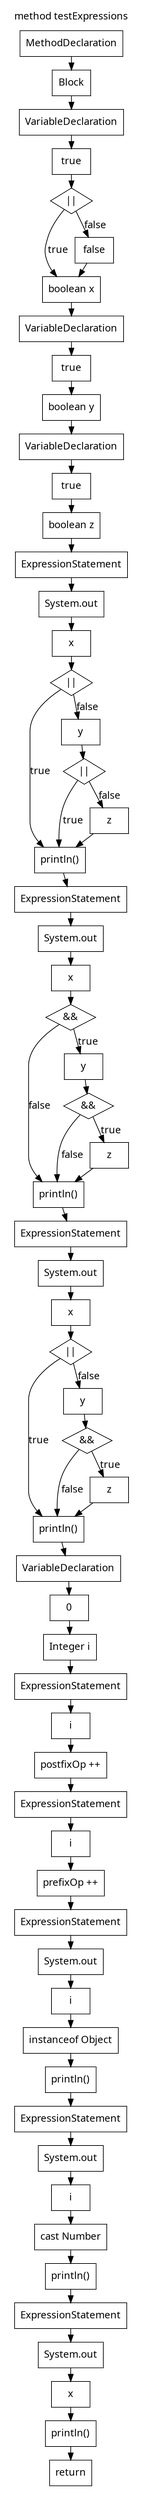 digraph G {
  node [
    shape = rect;
    fontname = "Handlee";
  ]
  edge [
    fontname = "Handlee";
  ]
  bgcolor = transparent;
  fontname = "Handlee";
  compound = true;
  s_8 [
    class = "methodDeclaration";
    label = "MethodDeclaration";
    fillcolor = white;
    style = filled;
  ];
  s_8_3 [
    class = "block";
    label = "Block";
    fillcolor = white;
    style = filled;
  ];
  s_10 [
    class = "variableDeclaration";
    label = "VariableDeclaration";
    fillcolor = white;
    style = filled;
  ];
  s_10_2 [
    class = "variableDeclarationFragment";
    label = "boolean x";
    fillcolor = white;
    style = filled;
  ];
  s_10_4 [
    class = "infixExpression infixConditional";
    label = "||";
    fillcolor = white;
    shape = diamond;
    style = filled;
  ];
  s_10_5 [
    class = "booleanLiteral literal";
    label = "true";
    fillcolor = white;
    style = filled;
  ];
  s_10_6 [
    class = "booleanLiteral literal";
    label = "false";
    fillcolor = white;
    style = filled;
  ];
  s_11 [
    class = "variableDeclaration";
    label = "VariableDeclaration";
    fillcolor = white;
    style = filled;
  ];
  s_11_2 [
    class = "variableDeclarationFragment";
    label = "boolean y";
    fillcolor = white;
    style = filled;
  ];
  s_11_4 [
    class = "booleanLiteral literal";
    label = "true";
    fillcolor = white;
    style = filled;
  ];
  s_12 [
    class = "variableDeclaration";
    label = "VariableDeclaration";
    fillcolor = white;
    style = filled;
  ];
  s_12_2 [
    class = "variableDeclarationFragment";
    label = "boolean z";
    fillcolor = white;
    style = filled;
  ];
  s_12_4 [
    class = "booleanLiteral literal";
    label = "true";
    fillcolor = white;
    style = filled;
  ];
  s_13 [
    class = "expressionStatement";
    label = "ExpressionStatement";
    fillcolor = white;
    style = filled;
  ];
  s_13_2 [
    class = "methodInvocation";
    label = "println()";
    fillcolor = white;
    style = filled;
  ];
  s_13_3 [
    class = "qualifiedName";
    label = "System.out";
    fillcolor = white;
    style = filled;
  ];
  s_13_7 [
    class = "infixExpression infixConditional";
    label = "||";
    fillcolor = white;
    shape = diamond;
    style = filled;
  ];
  s_13_8 [
    class = "simpleName";
    label = "x";
    fillcolor = white;
    style = filled;
  ];
  s_13_9 [
    class = "simpleName";
    label = "y";
    fillcolor = white;
    style = filled;
  ];
  s_13_10 [
    class = "simpleName";
    label = "z";
    fillcolor = white;
    style = filled;
  ];
  s_14 [
    class = "expressionStatement";
    label = "ExpressionStatement";
    fillcolor = white;
    style = filled;
  ];
  s_14_2 [
    class = "methodInvocation";
    label = "println()";
    fillcolor = white;
    style = filled;
  ];
  s_14_3 [
    class = "qualifiedName";
    label = "System.out";
    fillcolor = white;
    style = filled;
  ];
  s_14_7 [
    class = "infixExpression infixConditional";
    label = "&&";
    fillcolor = white;
    shape = diamond;
    style = filled;
  ];
  s_14_8 [
    class = "simpleName";
    label = "x";
    fillcolor = white;
    style = filled;
  ];
  s_14_9 [
    class = "simpleName";
    label = "y";
    fillcolor = white;
    style = filled;
  ];
  s_14_10 [
    class = "simpleName";
    label = "z";
    fillcolor = white;
    style = filled;
  ];
  s_15 [
    class = "expressionStatement";
    label = "ExpressionStatement";
    fillcolor = white;
    style = filled;
  ];
  s_15_2 [
    class = "methodInvocation";
    label = "println()";
    fillcolor = white;
    style = filled;
  ];
  s_15_3 [
    class = "qualifiedName";
    label = "System.out";
    fillcolor = white;
    style = filled;
  ];
  s_15_7 [
    class = "infixExpression infixConditional";
    label = "||";
    fillcolor = white;
    shape = diamond;
    style = filled;
  ];
  s_15_8 [
    class = "simpleName";
    label = "x";
    fillcolor = white;
    style = filled;
  ];
  s_15_9 [
    class = "infixExpression infixConditional";
    label = "&&";
    fillcolor = white;
    shape = diamond;
    style = filled;
  ];
  s_15_10 [
    class = "simpleName";
    label = "y";
    fillcolor = white;
    style = filled;
  ];
  s_15_11 [
    class = "simpleName";
    label = "z";
    fillcolor = white;
    style = filled;
  ];
  s_17 [
    class = "variableDeclaration";
    label = "VariableDeclaration";
    fillcolor = white;
    style = filled;
  ];
  s_17_3 [
    class = "variableDeclarationFragment";
    label = "Integer i";
    fillcolor = white;
    style = filled;
  ];
  s_17_5 [
    class = "numberLiteral literal";
    label = "0";
    fillcolor = white;
    style = filled;
  ];
  s_18 [
    class = "expressionStatement";
    label = "ExpressionStatement";
    fillcolor = white;
    style = filled;
  ];
  s_18_2 [
    class = "postfixExpression";
    label = "postfixOp ++";
    fillcolor = white;
    style = filled;
  ];
  s_18_3 [
    class = "simpleName";
    label = "i";
    fillcolor = white;
    style = filled;
  ];
  s_19 [
    class = "expressionStatement";
    label = "ExpressionStatement";
    fillcolor = white;
    style = filled;
  ];
  s_19_2 [
    class = "prefixExpression";
    label = "prefixOp ++";
    fillcolor = white;
    style = filled;
  ];
  s_19_3 [
    class = "simpleName";
    label = "i";
    fillcolor = white;
    style = filled;
  ];
  s_20 [
    class = "expressionStatement";
    label = "ExpressionStatement";
    fillcolor = white;
    style = filled;
  ];
  s_20_2 [
    class = "methodInvocation";
    label = "println()";
    fillcolor = white;
    style = filled;
  ];
  s_20_3 [
    class = "qualifiedName";
    label = "System.out";
    fillcolor = white;
    style = filled;
  ];
  s_20_7 [
    class = "instanceofExpression";
    label = "instanceof Object";
    fillcolor = white;
    style = filled;
  ];
  s_20_8 [
    class = "simpleName";
    label = "i";
    fillcolor = white;
    style = filled;
  ];
  s_21 [
    class = "expressionStatement";
    label = "ExpressionStatement";
    fillcolor = white;
    style = filled;
  ];
  s_21_2 [
    class = "methodInvocation";
    label = "println()";
    fillcolor = white;
    style = filled;
  ];
  s_21_3 [
    class = "qualifiedName";
    label = "System.out";
    fillcolor = white;
    style = filled;
  ];
  s_21_7 [
    class = "castExpression";
    label = "cast Number";
    fillcolor = white;
    style = filled;
  ];
  s_21_9 [
    class = "simpleName";
    label = "i";
    fillcolor = white;
    style = filled;
  ];
  s_22 [
    class = "expressionStatement";
    label = "ExpressionStatement";
    fillcolor = white;
    style = filled;
  ];
  s_22_2 [
    class = "methodInvocation";
    label = "println()";
    fillcolor = white;
    style = filled;
  ];
  s_22_3 [
    class = "qualifiedName";
    label = "System.out";
    fillcolor = white;
    style = filled;
  ];
  s_22_10 [
    class = "simpleName";
    label = "x";
    fillcolor = white;
    style = filled;
  ];
  s_13_11 [
    class = "infixExpression infixConditional";
    label = "||";
    fillcolor = white;
    shape = diamond;
    style = filled;
  ];
  s_14_11 [
    class = "infixExpression infixConditional";
    label = "&&";
    fillcolor = white;
    shape = diamond;
    style = filled;
  ];
  m_25 [
    class = "method end";
    label = "return";
    fillcolor = white;
    style = filled;
  ];
  s_8 -> s_8_3;
  s_8_3 -> s_10;
  s_10 -> s_10_5;
  s_10_5 -> s_10_4;
  s_10_4 -> s_10_6 [
    label="false";
  ];
  s_10_4 -> s_10_2 [
    label="true";
  ];
  s_10_6 -> s_10_2;
  s_10_2 -> s_11;
  s_11 -> s_11_4;
  s_11_4 -> s_11_2;
  s_11_2 -> s_12;
  s_12 -> s_12_4;
  s_12_4 -> s_12_2;
  s_12_2 -> s_13;
  s_13 -> s_13_3;
  s_13_3 -> s_13_8;
  s_13_8 -> s_13_7;
  s_13_7 -> s_13_9 [
    label="false";
  ];
  s_13_9 -> s_13_11;
  s_13_11 -> s_13_10 [
    label="false";
  ];
  s_13_11 -> s_13_2 [
    label="true";
  ];
  s_13_7 -> s_13_2 [
    label="true";
  ];
  s_13_10 -> s_13_2;
  s_13_2 -> s_14;
  s_14 -> s_14_3;
  s_14_3 -> s_14_8;
  s_14_8 -> s_14_7;
  s_14_7 -> s_14_9 [
    label="true";
  ];
  s_14_9 -> s_14_11;
  s_14_11 -> s_14_10 [
    label="true";
  ];
  s_14_11 -> s_14_2 [
    label="false";
  ];
  s_14_7 -> s_14_2 [
    label="false";
  ];
  s_14_10 -> s_14_2;
  s_14_2 -> s_15;
  s_15 -> s_15_3;
  s_15_3 -> s_15_8;
  s_15_8 -> s_15_7;
  s_15_7 -> s_15_10 [
    label="false";
  ];
  s_15_10 -> s_15_9;
  s_15_9 -> s_15_11 [
    label="true";
  ];
  s_15_7 -> s_15_2 [
    label="true";
  ];
  s_15_9 -> s_15_2 [
    label="false";
  ];
  s_15_11 -> s_15_2;
  s_15_2 -> s_17;
  s_17 -> s_17_5;
  s_17_5 -> s_17_3;
  s_17_3 -> s_18;
  s_18 -> s_18_3;
  s_18_3 -> s_18_2;
  s_18_2 -> s_19;
  s_19 -> s_19_3;
  s_19_3 -> s_19_2;
  s_19_2 -> s_20;
  s_20 -> s_20_3;
  s_20_3 -> s_20_8;
  s_20_8 -> s_20_7;
  s_20_7 -> s_20_2;
  s_20_2 -> s_21;
  s_21 -> s_21_3;
  s_21_3 -> s_21_9;
  s_21_9 -> s_21_7;
  s_21_7 -> s_21_2;
  s_21_2 -> s_22;
  s_22 -> s_22_3;
  s_22_3 -> s_22_10;
  s_22_10 -> s_22_2;
  s_22_2 -> m_25;

  subgraph cluster_m_8 {
    label="method testExpressions";
    labeljust = "l";
    ranksep = 0.5;
    pencolor = transparent;
    s_8; s_8_3; s_10; s_10_2; s_10_4; s_10_5; s_10_6; s_11; s_11_2; s_11_4; s_12; s_12_2; s_12_4; s_13; s_13_2; s_13_3; s_13_7; s_13_8; s_13_9; s_13_10; s_13_11; s_14; s_14_2; s_14_3; s_14_7; s_14_8; s_14_9; s_14_10; s_14_11; s_15; s_15_2; s_15_3; s_15_7; s_15_8; s_15_9; s_15_10; s_15_11; s_17; s_17_3; s_17_5; s_18; s_18_2; s_18_3; s_19; s_19_2; s_19_3; s_20; s_20_2; s_20_3; s_20_7; s_20_8; s_21; s_21_2; s_21_3; s_21_7; s_21_9; s_22; s_22_2; s_22_3; s_22_10; m_25;
  }
}

